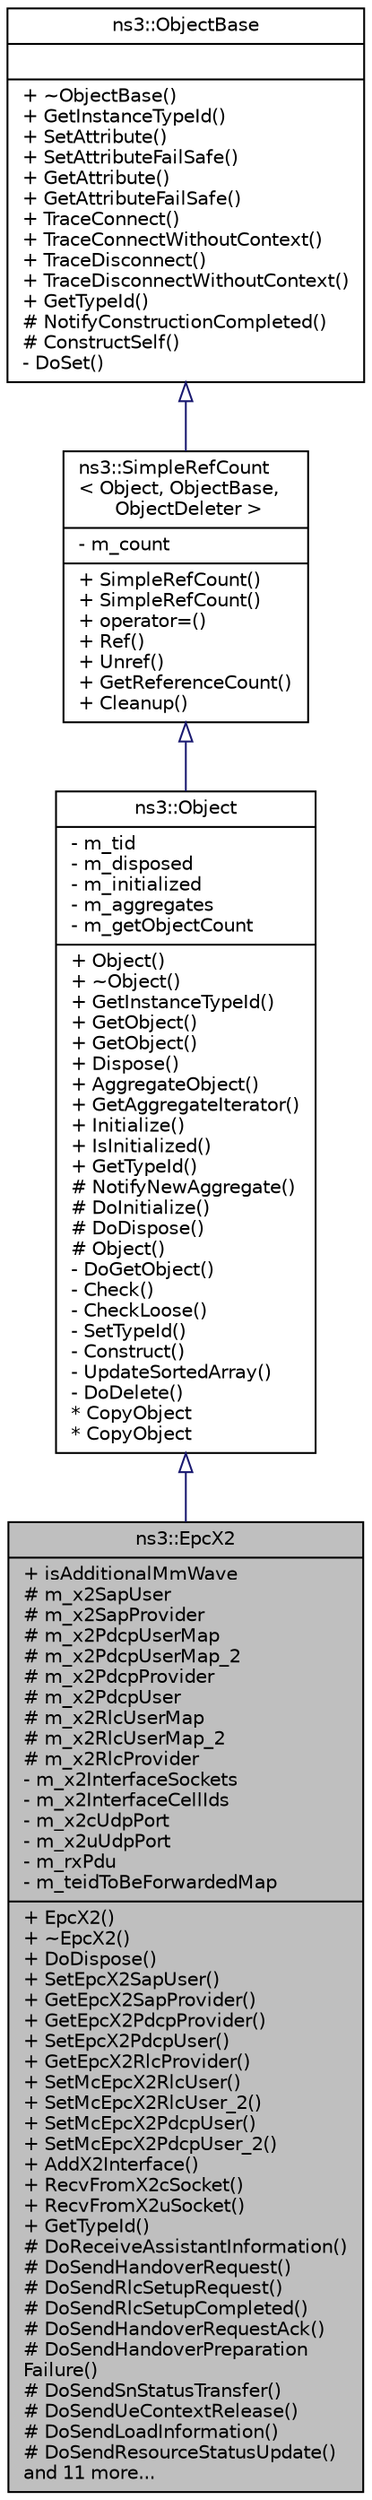digraph "ns3::EpcX2"
{
  edge [fontname="Helvetica",fontsize="10",labelfontname="Helvetica",labelfontsize="10"];
  node [fontname="Helvetica",fontsize="10",shape=record];
  Node1 [label="{ns3::EpcX2\n|+ isAdditionalMmWave\l# m_x2SapUser\l# m_x2SapProvider\l# m_x2PdcpUserMap\l# m_x2PdcpUserMap_2\l# m_x2PdcpProvider\l# m_x2PdcpUser\l# m_x2RlcUserMap\l# m_x2RlcUserMap_2\l# m_x2RlcProvider\l- m_x2InterfaceSockets\l- m_x2InterfaceCellIds\l- m_x2cUdpPort\l- m_x2uUdpPort\l- m_rxPdu\l- m_teidToBeForwardedMap\l|+ EpcX2()\l+ ~EpcX2()\l+ DoDispose()\l+ SetEpcX2SapUser()\l+ GetEpcX2SapProvider()\l+ GetEpcX2PdcpProvider()\l+ SetEpcX2PdcpUser()\l+ GetEpcX2RlcProvider()\l+ SetMcEpcX2RlcUser()\l+ SetMcEpcX2RlcUser_2()\l+ SetMcEpcX2PdcpUser()\l+ SetMcEpcX2PdcpUser_2()\l+ AddX2Interface()\l+ RecvFromX2cSocket()\l+ RecvFromX2uSocket()\l+ GetTypeId()\l# DoReceiveAssistantInformation()\l# DoSendHandoverRequest()\l# DoSendRlcSetupRequest()\l# DoSendRlcSetupCompleted()\l# DoSendHandoverRequestAck()\l# DoSendHandoverPreparation\lFailure()\l# DoSendSnStatusTransfer()\l# DoSendUeContextRelease()\l# DoSendLoadInformation()\l# DoSendResourceStatusUpdate()\land 11 more...\l}",height=0.2,width=0.4,color="black", fillcolor="grey75", style="filled", fontcolor="black"];
  Node2 -> Node1 [dir="back",color="midnightblue",fontsize="10",style="solid",arrowtail="onormal"];
  Node2 [label="{ns3::Object\n|- m_tid\l- m_disposed\l- m_initialized\l- m_aggregates\l- m_getObjectCount\l|+ Object()\l+ ~Object()\l+ GetInstanceTypeId()\l+ GetObject()\l+ GetObject()\l+ Dispose()\l+ AggregateObject()\l+ GetAggregateIterator()\l+ Initialize()\l+ IsInitialized()\l+ GetTypeId()\l# NotifyNewAggregate()\l# DoInitialize()\l# DoDispose()\l# Object()\l- DoGetObject()\l- Check()\l- CheckLoose()\l- SetTypeId()\l- Construct()\l- UpdateSortedArray()\l- DoDelete()\l* CopyObject\l* CopyObject\l}",height=0.2,width=0.4,color="black", fillcolor="white", style="filled",URL="$d9/d77/classns3_1_1Object.html",tooltip="A base class which provides memory management and object aggregation. "];
  Node3 -> Node2 [dir="back",color="midnightblue",fontsize="10",style="solid",arrowtail="onormal"];
  Node3 [label="{ns3::SimpleRefCount\l\< Object, ObjectBase,\l ObjectDeleter \>\n|- m_count\l|+ SimpleRefCount()\l+ SimpleRefCount()\l+ operator=()\l+ Ref()\l+ Unref()\l+ GetReferenceCount()\l+ Cleanup()\l}",height=0.2,width=0.4,color="black", fillcolor="white", style="filled",URL="$da/da1/classns3_1_1SimpleRefCount.html"];
  Node4 -> Node3 [dir="back",color="midnightblue",fontsize="10",style="solid",arrowtail="onormal"];
  Node4 [label="{ns3::ObjectBase\n||+ ~ObjectBase()\l+ GetInstanceTypeId()\l+ SetAttribute()\l+ SetAttributeFailSafe()\l+ GetAttribute()\l+ GetAttributeFailSafe()\l+ TraceConnect()\l+ TraceConnectWithoutContext()\l+ TraceDisconnect()\l+ TraceDisconnectWithoutContext()\l+ GetTypeId()\l# NotifyConstructionCompleted()\l# ConstructSelf()\l- DoSet()\l}",height=0.2,width=0.4,color="black", fillcolor="white", style="filled",URL="$d2/dac/classns3_1_1ObjectBase.html",tooltip="Anchor the ns-3 type and attribute system. "];
}
